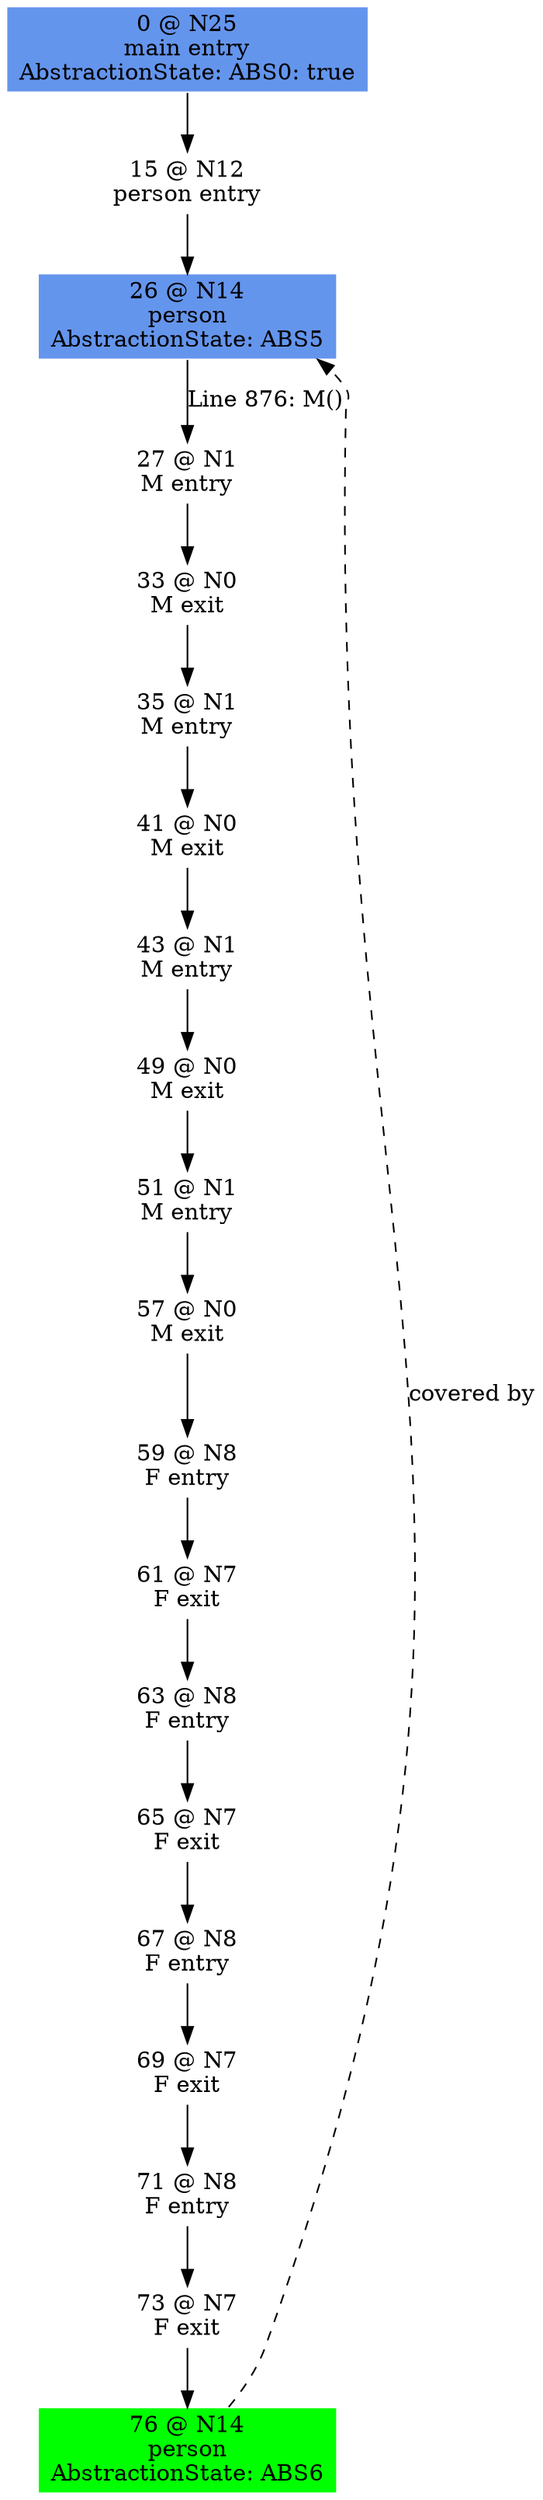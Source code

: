digraph ARG {
node [style="filled" shape="box" color="white"]
0 [fillcolor="cornflowerblue" label="0 @ N25\nmain entry\nAbstractionState: ABS0: true" id="0"]
15 [label="15 @ N12\nperson entry\n" id="15"]
26 [fillcolor="cornflowerblue" label="26 @ N14\nperson\nAbstractionState: ABS5" id="26"]
27 [label="27 @ N1\nM entry\n" id="27"]
33 [label="33 @ N0\nM exit\n" id="33"]
35 [label="35 @ N1\nM entry\n" id="35"]
41 [label="41 @ N0\nM exit\n" id="41"]
43 [label="43 @ N1\nM entry\n" id="43"]
49 [label="49 @ N0\nM exit\n" id="49"]
51 [label="51 @ N1\nM entry\n" id="51"]
57 [label="57 @ N0\nM exit\n" id="57"]
59 [label="59 @ N8\nF entry\n" id="59"]
61 [label="61 @ N7\nF exit\n" id="61"]
63 [label="63 @ N8\nF entry\n" id="63"]
65 [label="65 @ N7\nF exit\n" id="65"]
67 [label="67 @ N8\nF entry\n" id="67"]
69 [label="69 @ N7\nF exit\n" id="69"]
71 [label="71 @ N8\nF entry\n" id="71"]
73 [label="73 @ N7\nF exit\n" id="73"]
76 [fillcolor="green" label="76 @ N14\nperson\nAbstractionState: ABS6" id="76"]
0 -> 15 []
15 -> 26 []
76 -> 26 [style="dashed" weight="0" label="covered by"]
26 -> 27 [label="Line 876: M()" id="26 -> 27"]
27 -> 33 []
33 -> 35 []
35 -> 41 []
41 -> 43 []
43 -> 49 []
49 -> 51 []
51 -> 57 []
57 -> 59 []
59 -> 61 []
61 -> 63 []
63 -> 65 []
65 -> 67 []
67 -> 69 []
69 -> 71 []
71 -> 73 []
73 -> 76 []
}
